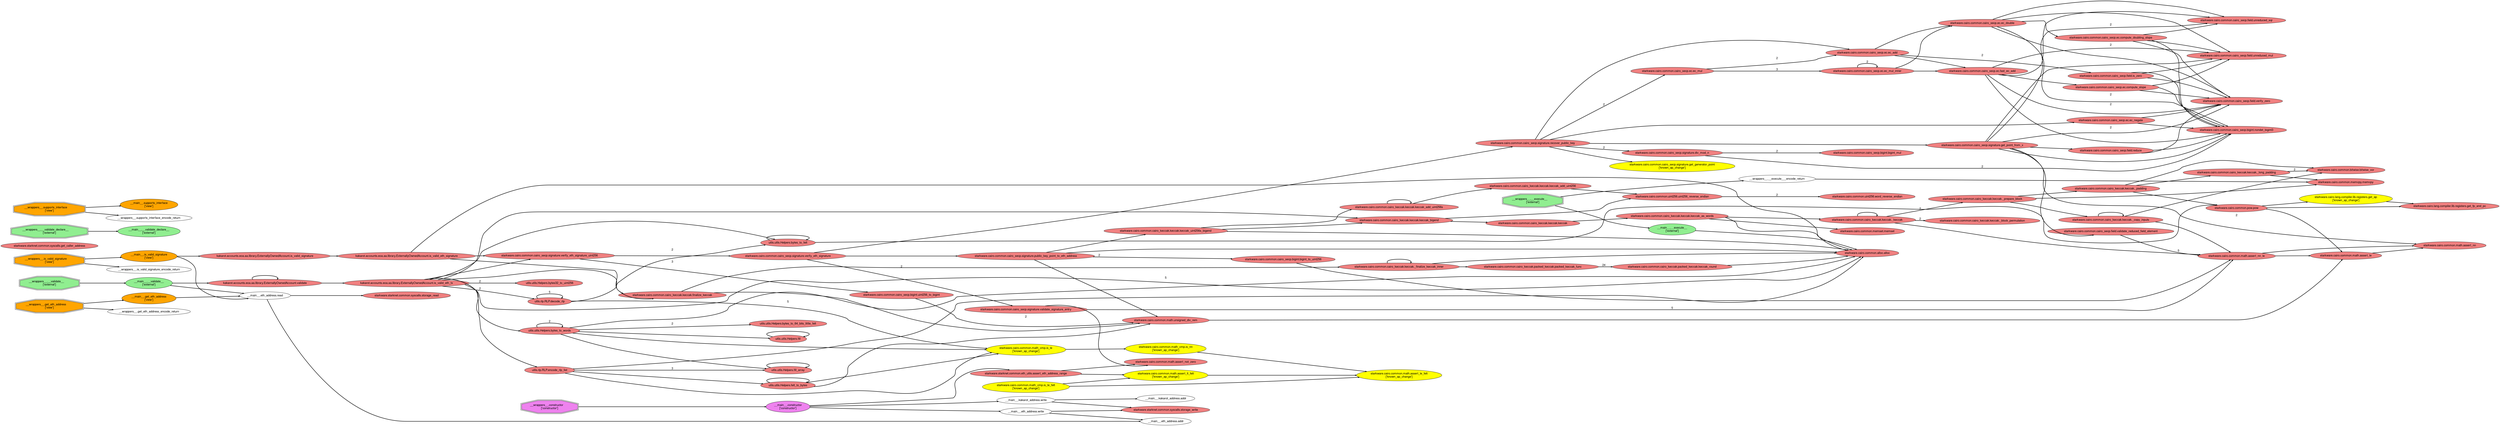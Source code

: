 // Call flow graph
digraph externally_owned_account {
	graph [fontname="Helvetica,Arial,sans-serif" fontsize=20 layout=dot newrank=true rankdir=LR]
	node [fontname="Helvetica,Arial,sans-serif" pencolor="#00000044" shape="rect, plaintext" style=filled]
	edge [arrowsize=0.5 fontname="Helvetica,Arial,sans-serif" labeldistance=3 labelfontcolor="#00000080" penwidth=2]
	0 [label="starkware.cairo.common.alloc.alloc" color="" fillcolor=lightcoral shape=oval style=filled]
	3 [label="starkware.cairo.common.memcpy.memcpy" color="" fillcolor=lightcoral shape=oval style=filled]
	18 [label="starkware.cairo.lang.compiler.lib.registers.get_fp_and_pc" color="" fillcolor=lightcoral shape=oval style=filled]
	19 [label="starkware.cairo.lang.compiler.lib.registers.get_ap\l['known_ap_change']" color="" fillcolor=yellow shape=oval style=filled]
	24 [label="starkware.cairo.common.math.assert_not_zero" color="" fillcolor=lightcoral shape=oval style=filled]
	29 [label="starkware.cairo.common.math.assert_nn" color="" fillcolor=lightcoral shape=oval style=filled]
	33 [label="starkware.cairo.common.math.assert_le" color="" fillcolor=lightcoral shape=oval style=filled]
	38 [label="starkware.cairo.common.math.assert_nn_le" color="" fillcolor=lightcoral shape=oval style=filled]
	47 [label="starkware.cairo.common.math.assert_le_felt\l['known_ap_change']" color="" fillcolor=yellow shape=oval style=filled]
	92 [label="starkware.cairo.common.math.assert_lt_felt\l['known_ap_change']" color="" fillcolor=yellow shape=oval style=filled]
	103 [label="starkware.cairo.common.math.unsigned_div_rem" color="" fillcolor=lightcoral shape=oval style=filled]
	118 [label="starkware.starknet.common.syscalls.get_caller_address" color="" fillcolor=lightcoral shape=oval style=filled]
	125 [label="starkware.starknet.common.syscalls.storage_read" color="" fillcolor=lightcoral shape=oval style=filled]
	133 [label="starkware.starknet.common.syscalls.storage_write" color="" fillcolor=lightcoral shape=oval style=filled]
	141 [label="starkware.starknet.common.eth_utils.assert_eth_address_range" color="" fillcolor=lightcoral shape=oval style=filled]
	152 [label="starkware.cairo.common.math_cmp.is_nn\l['known_ap_change']" color="" fillcolor=yellow shape=oval style=filled]
	185 [label="starkware.cairo.common.math_cmp.is_le\l['known_ap_change']" color="" fillcolor=yellow shape=oval style=filled]
	190 [label="starkware.cairo.common.math_cmp.is_le_felt\l['known_ap_change']" color="" fillcolor=yellow shape=oval style=filled]
	210 [label="starkware.cairo.common.bitwise.bitwise_xor" color="" fillcolor=lightcoral shape=oval style=filled]
	216 [label="starkware.cairo.common.cairo_keccak.packed_keccak.keccak_round" color="" fillcolor=lightcoral shape=oval style=filled]
	1018 [label="starkware.cairo.common.cairo_keccak.packed_keccak.packed_keccak_func" color="" fillcolor=lightcoral shape=oval style=filled]
	1117 [label="starkware.cairo.common.memset.memset" color="" fillcolor=lightcoral shape=oval style=filled]
	1128 [label="starkware.cairo.common.pow.pow" color="" fillcolor=lightcoral shape=oval style=filled]
	1171 [label="starkware.cairo.common.uint256.word_reverse_endian" color="" fillcolor=lightcoral shape=oval style=filled]
	1212 [label="starkware.cairo.common.uint256.uint256_reverse_endian" color="" fillcolor=lightcoral shape=oval style=filled]
	1224 [label="starkware.cairo.common.cairo_keccak.keccak.keccak_uint256s_bigend" color="" fillcolor=lightcoral shape=oval style=filled]
	1247 [label="starkware.cairo.common.cairo_keccak.keccak.keccak_add_uint256" color="" fillcolor=lightcoral shape=oval style=filled]
	1277 [label="starkware.cairo.common.cairo_keccak.keccak.keccak_add_uint256s" color="" fillcolor=lightcoral shape=oval style=filled]
	1299 [label="starkware.cairo.common.cairo_keccak.keccak.keccak" color="" fillcolor=lightcoral shape=oval style=filled]
	1320 [label="starkware.cairo.common.cairo_keccak.keccak.keccak_bigend" color="" fillcolor=lightcoral shape=oval style=filled]
	1338 [label="starkware.cairo.common.cairo_keccak.keccak.keccak_as_words" color="" fillcolor=lightcoral shape=oval style=filled]
	1359 [label="starkware.cairo.common.cairo_keccak.keccak._prepare_block" color="" fillcolor=lightcoral shape=oval style=filled]
	1405 [label="starkware.cairo.common.cairo_keccak.keccak._copy_inputs" color="" fillcolor=lightcoral shape=oval style=filled]
	1442 [label="starkware.cairo.common.cairo_keccak.keccak._padding" color="" fillcolor=lightcoral shape=oval style=filled]
	1480 [label="starkware.cairo.common.cairo_keccak.keccak._long_padding" color="" fillcolor=lightcoral shape=oval style=filled]
	1522 [label="starkware.cairo.common.cairo_keccak.keccak._block_permutation" color="" fillcolor=lightcoral shape=oval style=filled]
	1525 [label="starkware.cairo.common.cairo_keccak.keccak._keccak" color="" fillcolor=lightcoral shape=oval style=filled]
	1575 [label="starkware.cairo.common.cairo_keccak.keccak.finalize_keccak" color="" fillcolor=lightcoral shape=oval style=filled]
	1600 [label="starkware.cairo.common.cairo_keccak.keccak._finalize_keccak_inner" color="" fillcolor=lightcoral shape=oval style=filled]
	1697 [label="starkware.cairo.common.cairo_secp.bigint.bigint_mul" color="" fillcolor=lightcoral shape=oval style=filled]
	1711 [label="starkware.cairo.common.cairo_secp.bigint.nondet_bigint3" color="" fillcolor=lightcoral shape=oval style=filled]
	1723 [label="starkware.cairo.common.cairo_secp.bigint.bigint_to_uint256" color="" fillcolor=lightcoral shape=oval style=filled]
	1745 [label="starkware.cairo.common.cairo_secp.bigint.uint256_to_bigint" color="" fillcolor=lightcoral shape=oval style=filled]
	1764 [label="starkware.cairo.common.cairo_secp.field.unreduced_mul" color="" fillcolor=lightcoral shape=oval style=filled]
	1784 [label="starkware.cairo.common.cairo_secp.field.unreduced_sqr" color="" fillcolor=lightcoral shape=oval style=filled]
	1800 [label="starkware.cairo.common.cairo_secp.field.verify_zero" color="" fillcolor=lightcoral shape=oval style=filled]
	1823 [label="starkware.cairo.common.cairo_secp.field.is_zero" color="" fillcolor=lightcoral shape=oval style=filled]
	1859 [label="starkware.cairo.common.cairo_secp.field.reduce" color="" fillcolor=lightcoral shape=oval style=filled]
	1872 [label="starkware.cairo.common.cairo_secp.field.validate_reduced_field_element" color="" fillcolor=lightcoral shape=oval style=filled]
	1912 [label="starkware.cairo.common.cairo_secp.ec.ec_negate" color="" fillcolor=lightcoral shape=oval style=filled]
	1928 [label="starkware.cairo.common.cairo_secp.ec.compute_doubling_slope" color="" fillcolor=lightcoral shape=oval style=filled]
	1972 [label="starkware.cairo.common.cairo_secp.ec.compute_slope" color="" fillcolor=lightcoral shape=oval style=filled]
	1996 [label="starkware.cairo.common.cairo_secp.ec.ec_double" color="" fillcolor=lightcoral shape=oval style=filled]
	2069 [label="starkware.cairo.common.cairo_secp.ec.fast_ec_add" color="" fillcolor=lightcoral shape=oval style=filled]
	2156 [label="starkware.cairo.common.cairo_secp.ec.ec_add" color="" fillcolor=lightcoral shape=oval style=filled]
	2212 [label="starkware.cairo.common.cairo_secp.ec.ec_mul_inner" color="" fillcolor=lightcoral shape=oval style=filled]
	2313 [label="starkware.cairo.common.cairo_secp.ec.ec_mul" color="" fillcolor=lightcoral shape=oval style=filled]
	2393 [label="starkware.cairo.common.cairo_secp.signature.get_generator_point\l['known_ap_change']" color="" fillcolor=yellow shape=oval style=filled]
	2406 [label="starkware.cairo.common.cairo_secp.signature.div_mod_n" color="" fillcolor=lightcoral shape=oval style=filled]
	2471 [label="starkware.cairo.common.cairo_secp.signature.validate_signature_entry" color="" fillcolor=lightcoral shape=oval style=filled]
	2520 [label="starkware.cairo.common.cairo_secp.signature.public_key_point_to_eth_address" color="" fillcolor=lightcoral shape=oval style=filled]
	2563 [label="starkware.cairo.common.cairo_secp.signature.get_point_from_x" color="" fillcolor=lightcoral shape=oval style=filled]
	2629 [label="starkware.cairo.common.cairo_secp.signature.recover_public_key" color="" fillcolor=lightcoral shape=oval style=filled]
	2715 [label="starkware.cairo.common.cairo_secp.signature.verify_eth_signature" color="" fillcolor=lightcoral shape=oval style=filled]
	2756 [label="starkware.cairo.common.cairo_secp.signature.verify_eth_signature_uint256" color="" fillcolor=lightcoral shape=oval style=filled]
	2788 [label="utils.utils.Helpers.bytes32_to_uint256" color="" fillcolor=lightcoral shape=oval style=filled]
	2911 [label="utils.utils.Helpers.bytes_to_64_bits_little_felt" color="" fillcolor=lightcoral shape=oval style=filled]
	2941 [label="utils.utils.Helpers.fill" color="" fillcolor=lightcoral shape=oval style=filled]
	2953 [label="utils.utils.Helpers.fill_array" color="" fillcolor=lightcoral shape=oval style=filled]
	2967 [label="utils.utils.Helpers.bytes_to_words" color="" fillcolor=lightcoral shape=oval style=filled]
	3032 [label="utils.utils.Helpers.felt_to_bytes" color="" fillcolor=lightcoral shape=oval style=filled]
	3061 [label="utils.utils.Helpers.bytes_to_felt" color="" fillcolor=lightcoral shape=oval style=filled]
	3086 [label="utils.rlp.RLP.decode_rlp" color="" fillcolor=lightcoral shape=oval style=filled]
	3293 [label="utils.rlp.RLP.encode_rlp_list" color="" fillcolor=lightcoral shape=oval style=filled]
	3355 [label="kakarot.accounts.eoa.aa.library.ExternallyOwnedAccount.validate" color="" fillcolor=lightcoral shape=oval style=filled]
	3392 [label="kakarot.accounts.eoa.aa.library.ExternallyOwnedAccount.is_valid_eth_tx" color="" fillcolor=lightcoral shape=oval style=filled]
	3525 [label="kakarot.accounts.eoa.aa.library.ExternallyOwnedAccount.is_valid_eth_signature" color="" fillcolor=lightcoral shape=oval style=filled]
	3556 [label="kakarot.accounts.eoa.aa.library.ExternallyOwnedAccount.is_valid_signature" color="" fillcolor=lightcoral shape=oval style=filled]
	3573 [label="__main__.eth_address.addr" color="" fillcolor=white shape=oval style=solid]
	3578 [label="__main__.eth_address.read" color="" fillcolor=white shape=oval style=solid]
	3591 [label="__main__.eth_address.write" color="" fillcolor=white shape=oval style=solid]
	3603 [label="__main__.kakarot_address.addr" color="" fillcolor=white shape=oval style=solid]
	3608 [label="__main__.kakarot_address.write" color="" fillcolor=white shape=oval style=solid]
	3620 [label="__main__.constructor\l['constructor']" color="" fillcolor=violet shape=oval style=filled]
	3634 [label="__wrappers__.constructor\l['constructor']" color="" fillcolor=violet shape=doubleoctagon style=filled]
	3655 [label="__main__.__validate__\l['external']" color="" fillcolor=lightgreen shape=oval style=filled]
	3674 [label="__wrappers__.__validate__\l['external']" color="" fillcolor=lightgreen shape=doubleoctagon style=filled]
	3716 [label="__main__.__validate_declare__\l['external']" color="" fillcolor=lightgreen shape=oval style=filled]
	3725 [label="__wrappers__.__validate_declare__\l['external']" color="" fillcolor=lightgreen shape=doubleoctagon style=filled]
	3746 [label="__main__.__execute__\l['external']" color="" fillcolor=lightgreen shape=oval style=filled]
	3757 [label="__wrappers__.__execute___encode_return" color="" fillcolor=white shape=oval style=solid]
	3776 [label="__wrappers__.__execute__\l['external']" color="" fillcolor=lightgreen shape=doubleoctagon style=filled]
	3825 [label="__main__.get_eth_address\l['view']" color="" fillcolor=orange shape=oval style=filled]
	3831 [label="__wrappers__.get_eth_address_encode_return" color="" fillcolor=white shape=oval style=solid]
	3840 [label="__wrappers__.get_eth_address\l['view']" color="" fillcolor=orange shape=doubleoctagon style=filled]
	3857 [label="__main__.supports_interface\l['view']" color="" fillcolor=orange shape=oval style=filled]
	3873 [label="__wrappers__.supports_interface_encode_return" color="" fillcolor=white shape=oval style=solid]
	3882 [label="__wrappers__.supports_interface\l['view']" color="" fillcolor=orange shape=doubleoctagon style=filled]
	3902 [label="__main__.is_valid_signature\l['view']" color="" fillcolor=orange shape=oval style=filled]
	3921 [label="__wrappers__.is_valid_signature_encode_return" color="" fillcolor=white shape=oval style=solid]
	3930 [label="__wrappers__.is_valid_signature\l['view']" color="" fillcolor=orange shape=doubleoctagon style=filled]
	19 -> 18
	33 -> 29
	38 -> 29
	38 -> 33
	92 -> 47
	103 -> 33
	141 -> 92
	141 -> 24
	152 -> 47
	185 -> 152
	190 -> 47
	190 -> 92
	216 -> 0
	1018 -> 216 [label=24]
	1128 -> 19
	1128 -> 18
	1128 -> 33
	1212 -> 1171 [label=2]
	1224 -> 0
	1224 -> 1277
	1224 -> 1320
	1247 -> 1212
	1277 -> 1247
	1277 -> 1277
	1299 -> 1338
	1320 -> 1299
	1320 -> 1212
	1338 -> 0
	1338 -> 1117
	1338 -> 1525
	1359 -> 1405
	1359 -> 1442
	1359 -> 3
	1405 -> 38
	1405 -> 210
	1405 -> 1405
	1442 -> 1128
	1442 -> 210
	1442 -> 1480
	1480 -> 210 [label=2]
	1480 -> 3
	1525 -> 1359 [label=2]
	1525 -> 1522 [label=2]
	1525 -> 1525
	1525 -> 38
	1575 -> 103
	1575 -> 1600
	1600 -> 0
	1600 -> 1018
	1600 -> 1600
	1723 -> 38
	1745 -> 103 [label=2]
	1823 -> 1800 [label=2]
	1823 -> 1711
	1823 -> 1764
	1859 -> 1711
	1859 -> 1800
	1872 -> 38 [label=5]
	1912 -> 1711
	1912 -> 1800
	1928 -> 1711
	1928 -> 1784
	1928 -> 1764
	1928 -> 1800
	1972 -> 1711
	1972 -> 1764
	1972 -> 1800
	1996 -> 1928
	1996 -> 1784
	1996 -> 1711 [label=2]
	1996 -> 1800 [label=2]
	1996 -> 1764
	2069 -> 1972
	2069 -> 1784
	2069 -> 1711 [label=2]
	2069 -> 1800 [label=2]
	2069 -> 1764
	2156 -> 1823 [label=2]
	2156 -> 2069
	2156 -> 1996
	2212 -> 1996
	2212 -> 2212 [label=2]
	2212 -> 2069
	2313 -> 2212 [label=3]
	2313 -> 2156 [label=2]
	2406 -> 1711 [label=2]
	2406 -> 1697 [label=2]
	2471 -> 38 [label=5]
	2471 -> 24
	2520 -> 0
	2520 -> 1723 [label=2]
	2520 -> 1224
	2520 -> 103
	2563 -> 29 [label=2]
	2563 -> 1784 [label=2]
	2563 -> 1859
	2563 -> 1764
	2563 -> 1711
	2563 -> 1872
	2563 -> 1800
	2629 -> 2563
	2629 -> 2393
	2629 -> 2406 [label=2]
	2629 -> 2313 [label=2]
	2629 -> 1912
	2629 -> 2156
	2715 -> 2471 [label=2]
	2715 -> 2629
	2715 -> 2520
	2756 -> 1745 [label=3]
	2756 -> 2715
	2941 -> 2941
	2953 -> 2953
	2967 -> 185
	2967 -> 2911 [label=2]
	2967 -> 2967 [label=2]
	2967 -> 0
	2967 -> 2941
	2967 -> 2953
	3032 -> 103
	3032 -> 185
	3032 -> 3032
	3061 -> 1128
	3061 -> 3061
	3086 -> 185 [label=5]
	3086 -> 3086 [label=5]
	3086 -> 3061 [label=2]
	3293 -> 185
	3293 -> 0
	3293 -> 3032
	3293 -> 2953 [label=3]
	3355 -> 3392
	3355 -> 3355
	3392 -> 0 [label=5]
	3392 -> 3086 [label=2]
	3392 -> 3293
	3392 -> 2967
	3392 -> 1320
	3392 -> 3061
	3392 -> 2788 [label=2]
	3392 -> 2756
	3392 -> 1575
	3525 -> 0
	3525 -> 2756
	3525 -> 1575
	3556 -> 3525
	3578 -> 3573
	3578 -> 125
	3591 -> 3573
	3591 -> 133
	3608 -> 3603
	3608 -> 133
	3620 -> 141
	3620 -> 3591
	3620 -> 3608
	3634 -> 3620
	3655 -> 3578
	3655 -> 3355
	3674 -> 3655
	3725 -> 3716
	3746 -> 0
	3757 -> 3
	3776 -> 3746
	3776 -> 3757
	3825 -> 3578
	3840 -> 3825
	3840 -> 3831
	3882 -> 3857
	3882 -> 3873
	3902 -> 3578
	3902 -> 3556
	3930 -> 3902
	3930 -> 3921
}
